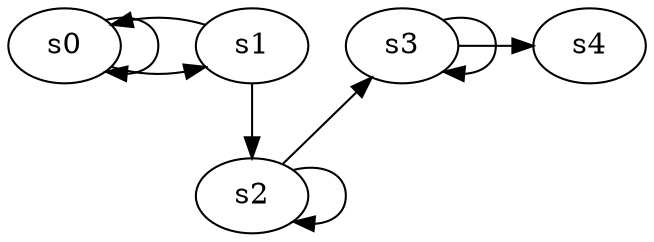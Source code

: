 digraph game_0160_chain_5 {
    s0 [name="s0", player=0];
    s1 [name="s1", player=1];
    s2 [name="s2", player=0];
    s3 [name="s3", player=1];
    s4 [name="s4", player=0];

    s0 -> s1 [constraint="time == 8"];
    s1 -> s2;
    s2 -> s3 [constraint="time == 9 || time == 18"];
    s3 -> s4 [constraint="time % 2 == 0"];
    s0 -> s0 [constraint="time % 2 == 0"];
    s1 -> s0 [constraint="!(time % 3 == 0)"];
    s2 -> s2 [constraint="time % 2 == 0"];
    s3 -> s3 [constraint="time % 3 == 0"];
}
